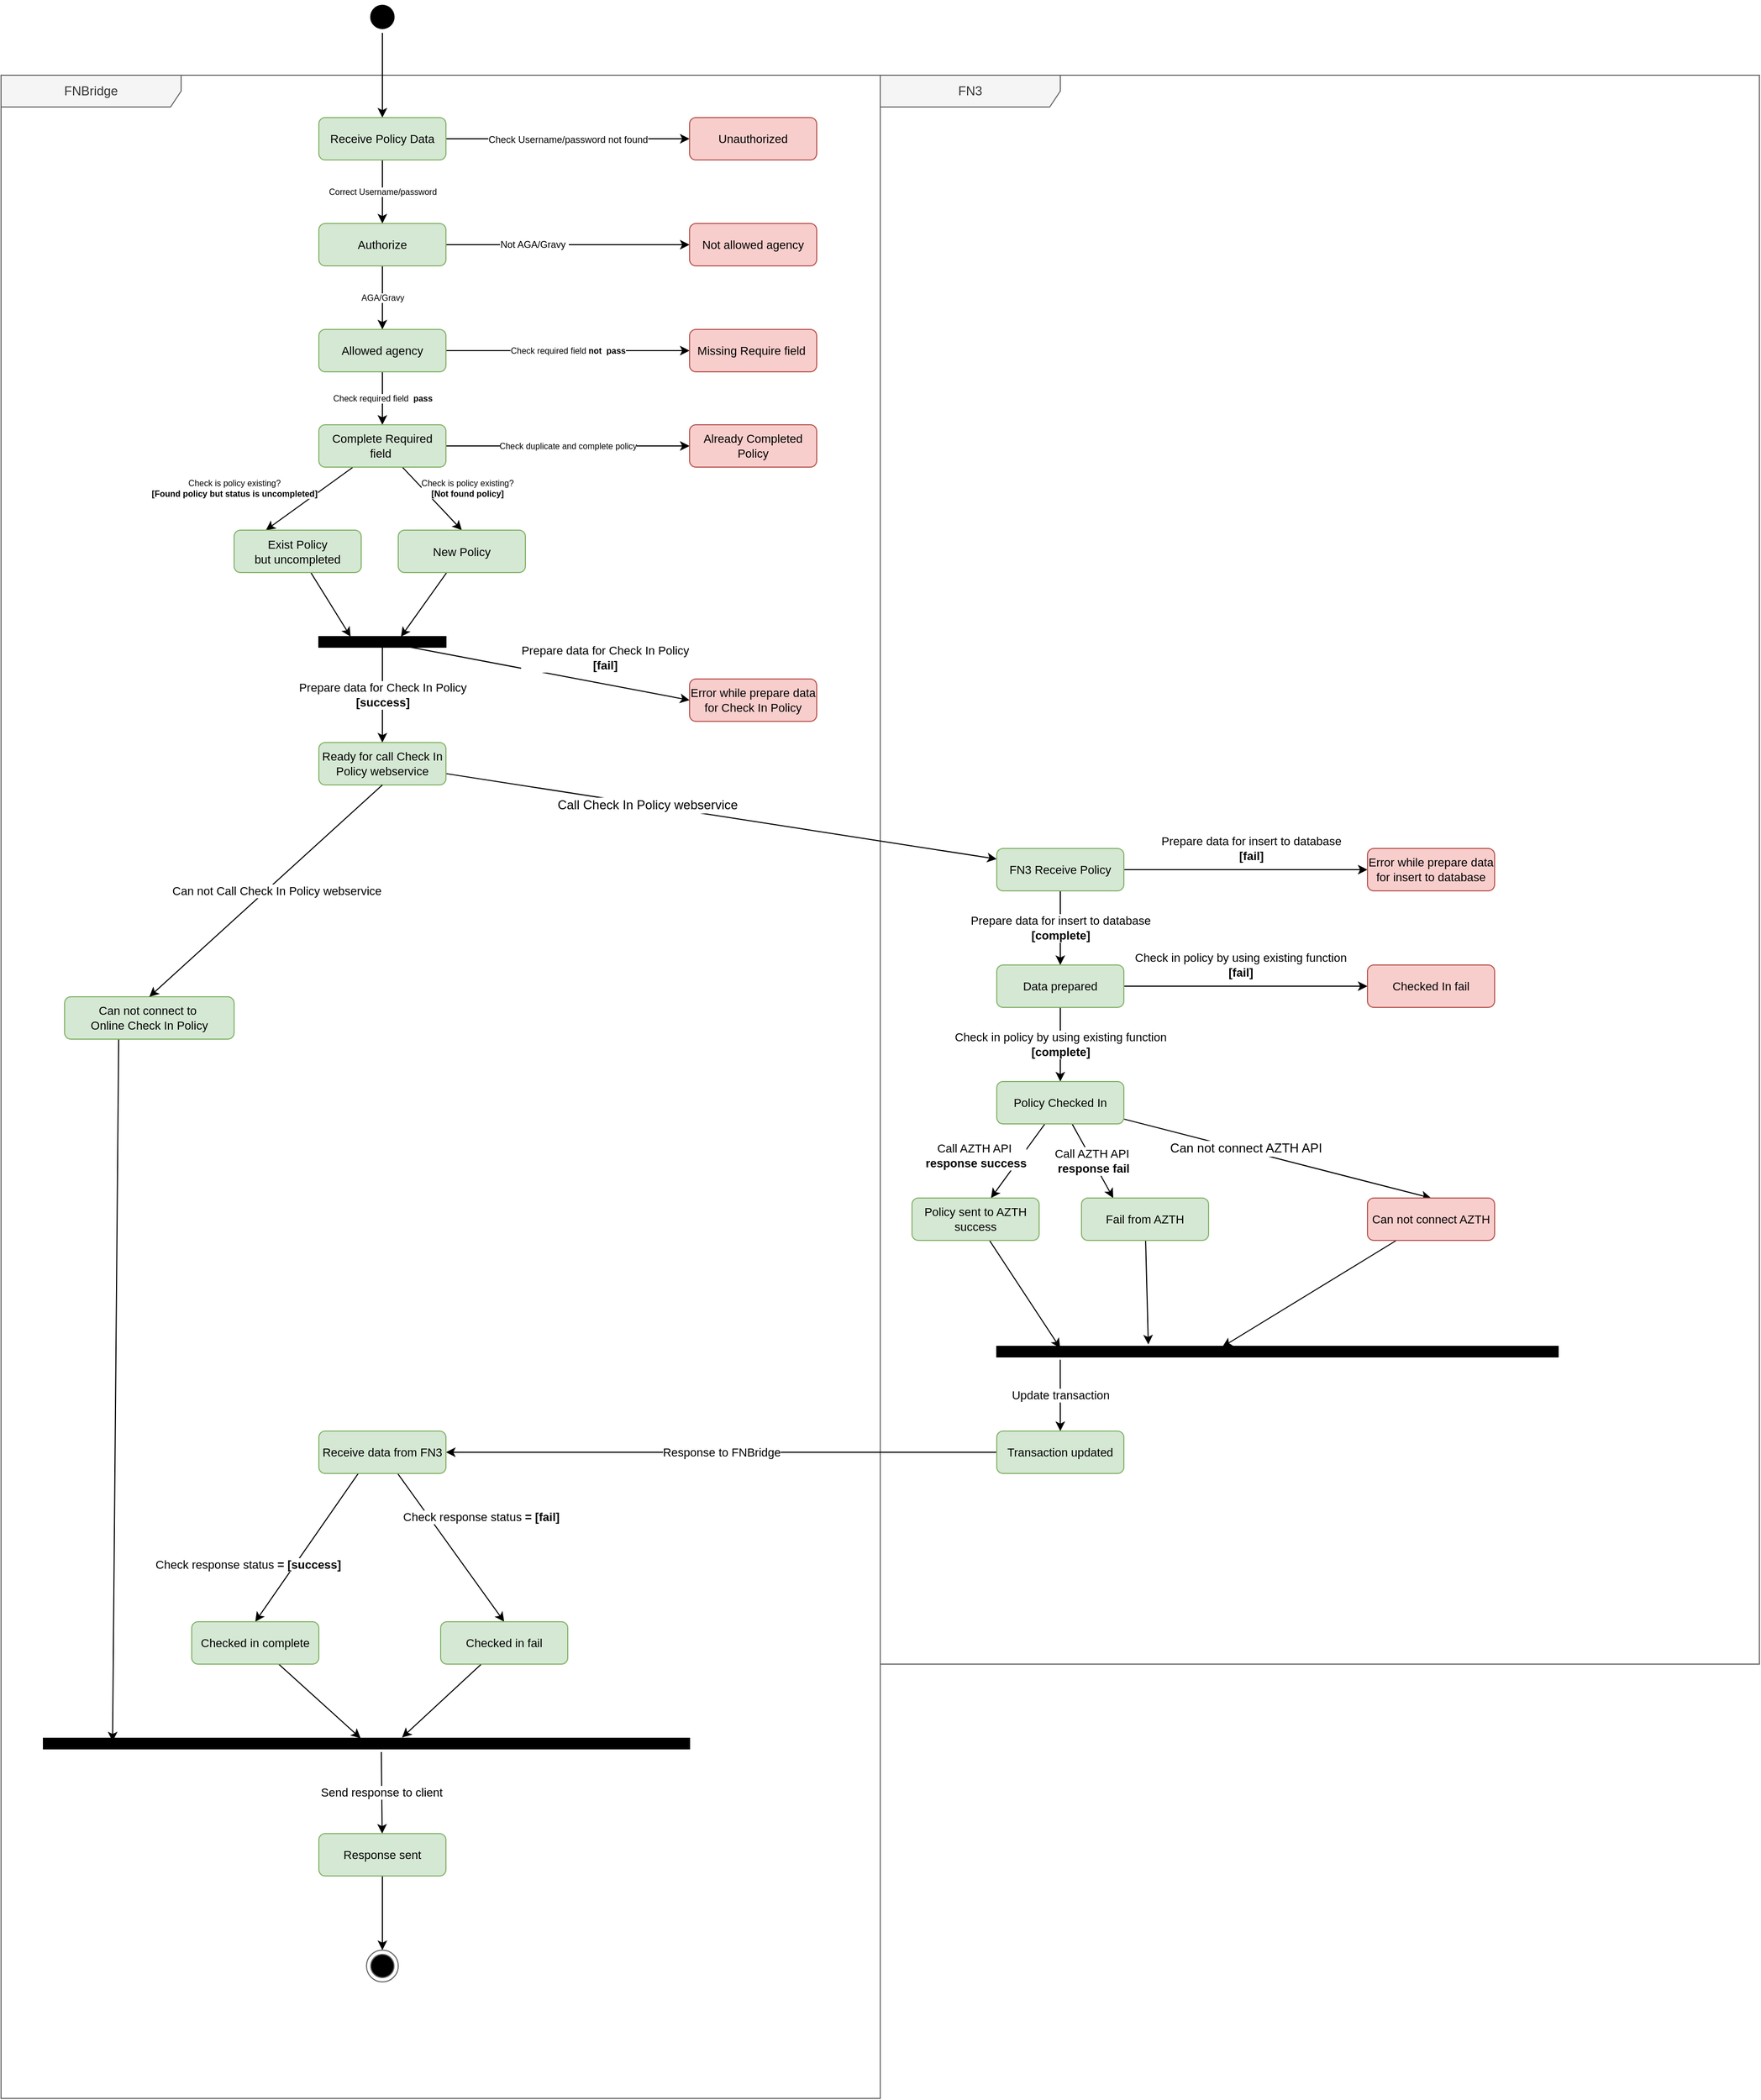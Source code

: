 <mxfile version="10.6.0" type="github"><diagram id="sMCr9nXkibw11Oo0Oi_z" name="Page-1"><mxGraphModel dx="1607" dy="1023" grid="1" gridSize="10" guides="1" tooltips="1" connect="1" arrows="1" fold="1" page="1" pageScale="1" pageWidth="850" pageHeight="1100" math="0" shadow="0"><root><mxCell id="0"/><mxCell id="1" parent="0"/><mxCell id="8YML9WY5gJOUzMFepSNd-34" value="FN3" style="shape=umlFrame;whiteSpace=wrap;html=1;width=170;height=30;fillColor=#f5f5f5;strokeColor=#666666;fontColor=#333333;" vertex="1" parent="1"><mxGeometry x="850" y="120" width="830" height="1500" as="geometry"/></mxCell><mxCell id="8YML9WY5gJOUzMFepSNd-9" value="FNBridge" style="shape=umlFrame;whiteSpace=wrap;html=1;width=170;height=30;fillColor=#f5f5f5;strokeColor=#666666;fontColor=#333333;" vertex="1" parent="1"><mxGeometry x="20" y="120" width="830" height="1910" as="geometry"/></mxCell><mxCell id="etkM9OLkd7ppTOFoVHVF-16" style="edgeStyle=orthogonalEdgeStyle;rounded=0;orthogonalLoop=1;jettySize=auto;html=1;strokeColor=#000000;fontSize=8;" parent="1" source="etkM9OLkd7ppTOFoVHVF-1" target="etkM9OLkd7ppTOFoVHVF-3" edge="1"><mxGeometry relative="1" as="geometry"/></mxCell><mxCell id="etkM9OLkd7ppTOFoVHVF-1" value="" style="ellipse;html=1;shape=startState;fillColor=#000000;strokeColor=#000000;fontColor=#333333;" parent="1" vertex="1"><mxGeometry x="365" y="50" width="30" height="30" as="geometry"/></mxCell><mxCell id="etkM9OLkd7ppTOFoVHVF-6" value="&lt;font style=&quot;font-size: 9px&quot;&gt;Check Username/password not found&lt;/font&gt;" style="edgeStyle=orthogonalEdgeStyle;rounded=0;orthogonalLoop=1;jettySize=auto;html=1;entryX=0;entryY=0.5;entryDx=0;entryDy=0;strokeColor=#000000;" parent="1" source="etkM9OLkd7ppTOFoVHVF-3" target="etkM9OLkd7ppTOFoVHVF-5" edge="1"><mxGeometry relative="1" as="geometry"/></mxCell><mxCell id="etkM9OLkd7ppTOFoVHVF-15" value="&lt;span&gt;Correct Username/password&lt;/span&gt;" style="edgeStyle=orthogonalEdgeStyle;rounded=0;orthogonalLoop=1;jettySize=auto;html=1;entryX=0.5;entryY=0;entryDx=0;entryDy=0;strokeColor=#000000;fontSize=8;" parent="1" source="etkM9OLkd7ppTOFoVHVF-3" target="etkM9OLkd7ppTOFoVHVF-4" edge="1"><mxGeometry relative="1" as="geometry"/></mxCell><mxCell id="etkM9OLkd7ppTOFoVHVF-3" value="Receive Policy Data" style="rounded=1;whiteSpace=wrap;html=1;strokeColor=#82b366;fillColor=#d5e8d4;fontSize=11;" parent="1" vertex="1"><mxGeometry x="320" y="160" width="120" height="40" as="geometry"/></mxCell><mxCell id="etkM9OLkd7ppTOFoVHVF-8" style="edgeStyle=orthogonalEdgeStyle;rounded=0;orthogonalLoop=1;jettySize=auto;html=1;entryX=0;entryY=0.5;entryDx=0;entryDy=0;strokeColor=#000000;" parent="1" source="etkM9OLkd7ppTOFoVHVF-4" target="etkM9OLkd7ppTOFoVHVF-7" edge="1"><mxGeometry relative="1" as="geometry"/></mxCell><mxCell id="etkM9OLkd7ppTOFoVHVF-9" value="&lt;font style=&quot;font-size: 9px&quot;&gt;Not AGA/Gravy&amp;nbsp;&lt;/font&gt;" style="text;html=1;resizable=0;points=[];align=center;verticalAlign=middle;labelBackgroundColor=#ffffff;fontSize=8;" parent="etkM9OLkd7ppTOFoVHVF-8" vertex="1" connectable="0"><mxGeometry x="-0.002" y="-32" relative="1" as="geometry"><mxPoint x="-32" y="-32" as="offset"/></mxGeometry></mxCell><mxCell id="etkM9OLkd7ppTOFoVHVF-11" value="&lt;span&gt;AGA/Gravy&lt;/span&gt;" style="edgeStyle=orthogonalEdgeStyle;rounded=0;orthogonalLoop=1;jettySize=auto;html=1;strokeColor=#000000;fontSize=8;" parent="1" source="etkM9OLkd7ppTOFoVHVF-4" target="etkM9OLkd7ppTOFoVHVF-10" edge="1"><mxGeometry relative="1" as="geometry"/></mxCell><mxCell id="etkM9OLkd7ppTOFoVHVF-4" value="Authorize" style="rounded=1;whiteSpace=wrap;html=1;strokeColor=#82b366;fillColor=#d5e8d4;fontSize=11;" parent="1" vertex="1"><mxGeometry x="320" y="260" width="120" height="40" as="geometry"/></mxCell><mxCell id="etkM9OLkd7ppTOFoVHVF-5" value="Unauthorized" style="rounded=1;whiteSpace=wrap;html=1;strokeColor=#b85450;fillColor=#f8cecc;fontSize=11;" parent="1" vertex="1"><mxGeometry x="670" y="160" width="120" height="40" as="geometry"/></mxCell><mxCell id="etkM9OLkd7ppTOFoVHVF-7" value="Not allowed agency" style="rounded=1;whiteSpace=wrap;html=1;strokeColor=#b85450;fillColor=#f8cecc;fontSize=11;" parent="1" vertex="1"><mxGeometry x="670" y="260" width="120" height="40" as="geometry"/></mxCell><mxCell id="etkM9OLkd7ppTOFoVHVF-19" value="Check required field &lt;b&gt;not&amp;nbsp; pass&lt;/b&gt;" style="edgeStyle=orthogonalEdgeStyle;rounded=0;orthogonalLoop=1;jettySize=auto;html=1;entryX=0;entryY=0.5;entryDx=0;entryDy=0;strokeColor=#000000;fontSize=8;" parent="1" source="etkM9OLkd7ppTOFoVHVF-10" target="etkM9OLkd7ppTOFoVHVF-17" edge="1"><mxGeometry relative="1" as="geometry"/></mxCell><mxCell id="etkM9OLkd7ppTOFoVHVF-20" value="Check required field&amp;nbsp; &lt;b&gt;pass&lt;/b&gt;" style="edgeStyle=orthogonalEdgeStyle;rounded=0;orthogonalLoop=1;jettySize=auto;html=1;entryX=0.5;entryY=0;entryDx=0;entryDy=0;strokeColor=#000000;fontSize=8;" parent="1" source="etkM9OLkd7ppTOFoVHVF-10" target="etkM9OLkd7ppTOFoVHVF-18" edge="1"><mxGeometry relative="1" as="geometry"/></mxCell><mxCell id="etkM9OLkd7ppTOFoVHVF-10" value="&lt;span style=&quot;font-size: 11px;&quot;&gt;Allowed agency&lt;/span&gt;" style="rounded=1;whiteSpace=wrap;html=1;strokeColor=#82b366;fillColor=#d5e8d4;fontSize=11;" parent="1" vertex="1"><mxGeometry x="320" y="360" width="120" height="40" as="geometry"/></mxCell><mxCell id="etkM9OLkd7ppTOFoVHVF-17" value="Missing Require field&amp;nbsp;" style="rounded=1;whiteSpace=wrap;html=1;strokeColor=#b85450;fillColor=#f8cecc;fontSize=11;" parent="1" vertex="1"><mxGeometry x="670" y="360" width="120" height="40" as="geometry"/></mxCell><mxCell id="etkM9OLkd7ppTOFoVHVF-24" value="Check duplicate and complete policy" style="edgeStyle=orthogonalEdgeStyle;rounded=0;orthogonalLoop=1;jettySize=auto;html=1;entryX=0;entryY=0.5;entryDx=0;entryDy=0;strokeColor=#000000;fontSize=8;" parent="1" source="etkM9OLkd7ppTOFoVHVF-18" target="etkM9OLkd7ppTOFoVHVF-23" edge="1"><mxGeometry relative="1" as="geometry"/></mxCell><mxCell id="etkM9OLkd7ppTOFoVHVF-25" value="Check is policy existing?&lt;br&gt;&lt;b&gt;[Found policy but status is uncompleted]&lt;/b&gt;" style="rounded=0;orthogonalLoop=1;jettySize=auto;html=1;entryX=0.25;entryY=0;entryDx=0;entryDy=0;strokeColor=#000000;fontSize=8;" parent="1" source="etkM9OLkd7ppTOFoVHVF-18" target="etkM9OLkd7ppTOFoVHVF-22" edge="1"><mxGeometry x="1" y="-50" relative="1" as="geometry"><mxPoint x="-1" y="1" as="offset"/></mxGeometry></mxCell><mxCell id="etkM9OLkd7ppTOFoVHVF-26" style="rounded=0;orthogonalLoop=1;jettySize=auto;html=1;entryX=0.5;entryY=0;entryDx=0;entryDy=0;strokeColor=#000000;fontSize=8;" parent="1" source="etkM9OLkd7ppTOFoVHVF-18" target="etkM9OLkd7ppTOFoVHVF-21" edge="1"><mxGeometry relative="1" as="geometry"/></mxCell><mxCell id="etkM9OLkd7ppTOFoVHVF-27" value="Check is policy existing?&lt;br&gt;&lt;b&gt;[Not found policy]&lt;/b&gt;" style="text;html=1;resizable=0;points=[];align=center;verticalAlign=middle;labelBackgroundColor=#ffffff;fontSize=8;" parent="etkM9OLkd7ppTOFoVHVF-26" vertex="1" connectable="0"><mxGeometry x="-0.576" y="15" relative="1" as="geometry"><mxPoint x="38" y="17.5" as="offset"/></mxGeometry></mxCell><mxCell id="etkM9OLkd7ppTOFoVHVF-18" value="&lt;span style=&quot;font-size: 11px;&quot;&gt;Complete Required field&amp;nbsp;&lt;/span&gt;" style="rounded=1;whiteSpace=wrap;html=1;strokeColor=#82b366;fillColor=#d5e8d4;fontSize=11;" parent="1" vertex="1"><mxGeometry x="320" y="450" width="120" height="40" as="geometry"/></mxCell><mxCell id="8YML9WY5gJOUzMFepSNd-4" style="edgeStyle=none;rounded=0;orthogonalLoop=1;jettySize=auto;html=1;entryX=0.646;entryY=0.014;entryDx=0;entryDy=0;entryPerimeter=0;" edge="1" parent="1" source="etkM9OLkd7ppTOFoVHVF-21" target="8YML9WY5gJOUzMFepSNd-2"><mxGeometry relative="1" as="geometry"/></mxCell><mxCell id="etkM9OLkd7ppTOFoVHVF-21" value="&lt;span style=&quot;font-size: 11px;&quot;&gt;New Policy&lt;/span&gt;" style="rounded=1;whiteSpace=wrap;html=1;strokeColor=#82b366;fillColor=#d5e8d4;fontSize=11;" parent="1" vertex="1"><mxGeometry x="395" y="549.5" width="120" height="40" as="geometry"/></mxCell><mxCell id="8YML9WY5gJOUzMFepSNd-3" style="edgeStyle=none;rounded=0;orthogonalLoop=1;jettySize=auto;html=1;entryX=0.25;entryY=0;entryDx=0;entryDy=0;" edge="1" parent="1" source="etkM9OLkd7ppTOFoVHVF-22" target="8YML9WY5gJOUzMFepSNd-2"><mxGeometry relative="1" as="geometry"/></mxCell><mxCell id="etkM9OLkd7ppTOFoVHVF-22" value="&lt;span style=&quot;font-size: 11px;&quot;&gt;Exist Policy but&amp;nbsp;&lt;/span&gt;uncompleted" style="rounded=1;whiteSpace=wrap;html=1;strokeColor=#82b366;fillColor=#d5e8d4;fontSize=11;" parent="1" vertex="1"><mxGeometry x="240" y="549.5" width="120" height="40" as="geometry"/></mxCell><mxCell id="etkM9OLkd7ppTOFoVHVF-23" value="Already Completed Policy" style="rounded=1;whiteSpace=wrap;html=1;strokeColor=#b85450;fillColor=#f8cecc;fontSize=11;" parent="1" vertex="1"><mxGeometry x="670" y="450" width="120" height="40" as="geometry"/></mxCell><mxCell id="8YML9WY5gJOUzMFepSNd-1" value="Error while prepare data for Check In Policy" style="rounded=1;whiteSpace=wrap;html=1;strokeColor=#b85450;fillColor=#f8cecc;fontSize=11;" vertex="1" parent="1"><mxGeometry x="670" y="690" width="120" height="40" as="geometry"/></mxCell><mxCell id="8YML9WY5gJOUzMFepSNd-5" value="Prepare data for Check In Policy&lt;br&gt;&lt;b&gt;[fail]&lt;/b&gt;" style="edgeStyle=none;rounded=0;orthogonalLoop=1;jettySize=auto;html=1;entryX=0;entryY=0.5;entryDx=0;entryDy=0;" edge="1" parent="1" source="8YML9WY5gJOUzMFepSNd-2" target="8YML9WY5gJOUzMFepSNd-1"><mxGeometry x="0.358" y="24" relative="1" as="geometry"><mxPoint as="offset"/></mxGeometry></mxCell><mxCell id="8YML9WY5gJOUzMFepSNd-7" value="&lt;span&gt;Prepare data for Check In Policy&lt;br&gt;&lt;b&gt;[success]&lt;/b&gt;&lt;br&gt;&lt;/span&gt;" style="edgeStyle=none;rounded=0;orthogonalLoop=1;jettySize=auto;html=1;entryX=0.5;entryY=0;entryDx=0;entryDy=0;" edge="1" parent="1" source="8YML9WY5gJOUzMFepSNd-2" target="8YML9WY5gJOUzMFepSNd-6"><mxGeometry relative="1" as="geometry"/></mxCell><mxCell id="8YML9WY5gJOUzMFepSNd-2" value="" style="rounded=0;whiteSpace=wrap;html=1;fillColor=#000000;" vertex="1" parent="1"><mxGeometry x="320" y="650" width="120" height="10" as="geometry"/></mxCell><mxCell id="8YML9WY5gJOUzMFepSNd-12" value="Check response status&lt;b&gt; = [success]&lt;/b&gt;&lt;br&gt;" style="edgeStyle=none;rounded=0;orthogonalLoop=1;jettySize=auto;html=1;entryX=0.5;entryY=0;entryDx=0;entryDy=0;exitX=0.314;exitY=0.984;exitDx=0;exitDy=0;exitPerimeter=0;" edge="1" parent="1" source="8YML9WY5gJOUzMFepSNd-51" target="8YML9WY5gJOUzMFepSNd-20"><mxGeometry x="0.532" y="-37" relative="1" as="geometry"><mxPoint x="10" y="1040" as="sourcePoint"/><mxPoint x="340" y="920" as="targetPoint"/><mxPoint as="offset"/></mxGeometry></mxCell><mxCell id="8YML9WY5gJOUzMFepSNd-22" value="Check&amp;nbsp;response status&lt;b&gt;&amp;nbsp;= [fail]&lt;/b&gt;" style="edgeStyle=none;rounded=0;orthogonalLoop=1;jettySize=auto;html=1;entryX=0.5;entryY=0;entryDx=0;entryDy=0;" edge="1" parent="1" source="8YML9WY5gJOUzMFepSNd-51" target="8YML9WY5gJOUzMFepSNd-21"><mxGeometry x="-0.077" y="40" relative="1" as="geometry"><mxPoint as="offset"/></mxGeometry></mxCell><mxCell id="8YML9WY5gJOUzMFepSNd-35" style="edgeStyle=none;rounded=0;orthogonalLoop=1;jettySize=auto;html=1;entryX=0;entryY=0.25;entryDx=0;entryDy=0;" edge="1" parent="1" source="8YML9WY5gJOUzMFepSNd-6" target="8YML9WY5gJOUzMFepSNd-10"><mxGeometry relative="1" as="geometry"/></mxCell><mxCell id="8YML9WY5gJOUzMFepSNd-55" value="&lt;span&gt;Call Check In Policy webservice&lt;/span&gt;" style="text;html=1;resizable=0;points=[];align=center;verticalAlign=middle;labelBackgroundColor=#ffffff;" vertex="1" connectable="0" parent="8YML9WY5gJOUzMFepSNd-35"><mxGeometry x="-0.27" relative="1" as="geometry"><mxPoint as="offset"/></mxGeometry></mxCell><mxCell id="8YML9WY5gJOUzMFepSNd-6" value="&lt;span style=&quot;font-size: 11px&quot;&gt;Ready for call Check In Policy webservice&lt;/span&gt;" style="rounded=1;whiteSpace=wrap;html=1;strokeColor=#82b366;fillColor=#d5e8d4;fontSize=11;" vertex="1" parent="1"><mxGeometry x="320" y="750" width="120" height="40" as="geometry"/></mxCell><mxCell id="8YML9WY5gJOUzMFepSNd-13" value="Prepare data for insert to database&lt;br&gt;&lt;b&gt;[complete]&lt;/b&gt;&lt;br&gt;" style="edgeStyle=none;rounded=0;orthogonalLoop=1;jettySize=auto;html=1;entryX=0.5;entryY=0;entryDx=0;entryDy=0;" edge="1" parent="1" source="8YML9WY5gJOUzMFepSNd-10" target="8YML9WY5gJOUzMFepSNd-11"><mxGeometry relative="1" as="geometry"/></mxCell><mxCell id="8YML9WY5gJOUzMFepSNd-15" value="Prepare data for insert to database&lt;br&gt;&lt;b&gt;[fail]&lt;/b&gt;&lt;br&gt;" style="edgeStyle=none;rounded=0;orthogonalLoop=1;jettySize=auto;html=1;entryX=0;entryY=0.5;entryDx=0;entryDy=0;" edge="1" parent="1" source="8YML9WY5gJOUzMFepSNd-10" target="8YML9WY5gJOUzMFepSNd-14"><mxGeometry x="0.043" y="20" relative="1" as="geometry"><mxPoint as="offset"/></mxGeometry></mxCell><mxCell id="8YML9WY5gJOUzMFepSNd-10" value="&lt;span style=&quot;font-size: 11px&quot;&gt;FN3 Receive Policy&lt;/span&gt;" style="rounded=1;whiteSpace=wrap;html=1;strokeColor=#82b366;fillColor=#d5e8d4;fontSize=11;" vertex="1" parent="1"><mxGeometry x="960" y="850" width="120" height="40" as="geometry"/></mxCell><mxCell id="8YML9WY5gJOUzMFepSNd-17" value="Check in policy by using existing function&lt;br&gt;&lt;b&gt;[complete]&lt;/b&gt;&lt;br&gt;" style="edgeStyle=none;rounded=0;orthogonalLoop=1;jettySize=auto;html=1;entryX=0.5;entryY=0;entryDx=0;entryDy=0;" edge="1" parent="1" source="8YML9WY5gJOUzMFepSNd-11" target="8YML9WY5gJOUzMFepSNd-16"><mxGeometry relative="1" as="geometry"/></mxCell><mxCell id="8YML9WY5gJOUzMFepSNd-19" value="Check in policy by using existing function&lt;br&gt;&lt;b&gt;[fail]&lt;/b&gt;" style="edgeStyle=none;rounded=0;orthogonalLoop=1;jettySize=auto;html=1;entryX=0;entryY=0.5;entryDx=0;entryDy=0;" edge="1" parent="1" source="8YML9WY5gJOUzMFepSNd-11" target="8YML9WY5gJOUzMFepSNd-18"><mxGeometry x="-0.044" y="20" relative="1" as="geometry"><mxPoint as="offset"/></mxGeometry></mxCell><mxCell id="8YML9WY5gJOUzMFepSNd-11" value="&lt;span style=&quot;font-size: 11px&quot;&gt;Data prepared&lt;/span&gt;" style="rounded=1;whiteSpace=wrap;html=1;strokeColor=#82b366;fillColor=#d5e8d4;fontSize=11;" vertex="1" parent="1"><mxGeometry x="960" y="960" width="120" height="40" as="geometry"/></mxCell><mxCell id="8YML9WY5gJOUzMFepSNd-14" value="Error while prepare data for&amp;nbsp;&lt;span&gt;insert to database&lt;/span&gt;" style="rounded=1;whiteSpace=wrap;html=1;strokeColor=#b85450;fillColor=#f8cecc;fontSize=11;" vertex="1" parent="1"><mxGeometry x="1310" y="850" width="120" height="40" as="geometry"/></mxCell><mxCell id="8YML9WY5gJOUzMFepSNd-37" value="Call AZTH API&amp;nbsp;&lt;br&gt;&lt;b&gt;response success&lt;/b&gt;&lt;br&gt;" style="edgeStyle=none;rounded=0;orthogonalLoop=1;jettySize=auto;html=1;" edge="1" parent="1" source="8YML9WY5gJOUzMFepSNd-16" target="8YML9WY5gJOUzMFepSNd-36"><mxGeometry x="0.45" y="-35" relative="1" as="geometry"><mxPoint as="offset"/></mxGeometry></mxCell><mxCell id="8YML9WY5gJOUzMFepSNd-39" value="Call AZTH API&amp;nbsp;&lt;br&gt;&lt;b&gt;response fail&lt;/b&gt;" style="edgeStyle=none;rounded=0;orthogonalLoop=1;jettySize=auto;html=1;entryX=0.25;entryY=0;entryDx=0;entryDy=0;" edge="1" parent="1" source="8YML9WY5gJOUzMFepSNd-16" target="8YML9WY5gJOUzMFepSNd-38"><mxGeometry relative="1" as="geometry"/></mxCell><mxCell id="8YML9WY5gJOUzMFepSNd-42" style="edgeStyle=none;rounded=0;orthogonalLoop=1;jettySize=auto;html=1;entryX=0.5;entryY=0;entryDx=0;entryDy=0;" edge="1" parent="1" source="8YML9WY5gJOUzMFepSNd-16" target="8YML9WY5gJOUzMFepSNd-41"><mxGeometry relative="1" as="geometry"/></mxCell><mxCell id="8YML9WY5gJOUzMFepSNd-43" value="Can not connect AZTH API" style="text;html=1;resizable=0;points=[];align=center;verticalAlign=middle;labelBackgroundColor=#ffffff;" vertex="1" connectable="0" parent="8YML9WY5gJOUzMFepSNd-42"><mxGeometry x="-0.211" y="2" relative="1" as="geometry"><mxPoint as="offset"/></mxGeometry></mxCell><mxCell id="8YML9WY5gJOUzMFepSNd-16" value="Policy Checked In" style="rounded=1;whiteSpace=wrap;html=1;strokeColor=#82b366;fillColor=#d5e8d4;fontSize=11;" vertex="1" parent="1"><mxGeometry x="960" y="1070" width="120" height="40" as="geometry"/></mxCell><mxCell id="8YML9WY5gJOUzMFepSNd-18" value="Checked In fail&lt;br&gt;" style="rounded=1;whiteSpace=wrap;html=1;strokeColor=#b85450;fillColor=#f8cecc;fontSize=11;" vertex="1" parent="1"><mxGeometry x="1310" y="960" width="120" height="40" as="geometry"/></mxCell><mxCell id="8YML9WY5gJOUzMFepSNd-27" style="edgeStyle=none;rounded=0;orthogonalLoop=1;jettySize=auto;html=1;" edge="1" parent="1" source="8YML9WY5gJOUzMFepSNd-20" target="8YML9WY5gJOUzMFepSNd-26"><mxGeometry relative="1" as="geometry"/></mxCell><mxCell id="8YML9WY5gJOUzMFepSNd-20" value="&lt;span style=&quot;font-size: 11px&quot;&gt;Checked in complete&lt;/span&gt;" style="rounded=1;whiteSpace=wrap;html=1;strokeColor=#82b366;fillColor=#d5e8d4;fontSize=11;" vertex="1" parent="1"><mxGeometry x="200" y="1580" width="120" height="40" as="geometry"/></mxCell><mxCell id="8YML9WY5gJOUzMFepSNd-28" style="edgeStyle=none;rounded=0;orthogonalLoop=1;jettySize=auto;html=1;entryX=0.555;entryY=-0.066;entryDx=0;entryDy=0;entryPerimeter=0;" edge="1" parent="1" source="8YML9WY5gJOUzMFepSNd-21" target="8YML9WY5gJOUzMFepSNd-26"><mxGeometry relative="1" as="geometry"/></mxCell><mxCell id="8YML9WY5gJOUzMFepSNd-21" value="Checked in fail&lt;br&gt;" style="rounded=1;whiteSpace=wrap;html=1;strokeColor=#82b366;fillColor=#d5e8d4;fontSize=11;" vertex="1" parent="1"><mxGeometry x="435" y="1580" width="120" height="40" as="geometry"/></mxCell><mxCell id="8YML9WY5gJOUzMFepSNd-54" style="edgeStyle=none;rounded=0;orthogonalLoop=1;jettySize=auto;html=1;entryX=0.107;entryY=0.3;entryDx=0;entryDy=0;entryPerimeter=0;exitX=0.319;exitY=1.011;exitDx=0;exitDy=0;exitPerimeter=0;" edge="1" parent="1" source="8YML9WY5gJOUzMFepSNd-23" target="8YML9WY5gJOUzMFepSNd-26"><mxGeometry relative="1" as="geometry"/></mxCell><mxCell id="8YML9WY5gJOUzMFepSNd-23" value="Can not connect to&amp;nbsp;&lt;br&gt;&lt;span&gt;Online Check In Policy&lt;/span&gt;&lt;br&gt;" style="rounded=1;whiteSpace=wrap;html=1;strokeColor=#82b366;fillColor=#d5e8d4;fontSize=11;" vertex="1" parent="1"><mxGeometry x="80" y="990" width="160" height="40" as="geometry"/></mxCell><mxCell id="8YML9WY5gJOUzMFepSNd-31" value="Send response to client" style="edgeStyle=none;rounded=0;orthogonalLoop=1;jettySize=auto;html=1;" edge="1" parent="1" target="8YML9WY5gJOUzMFepSNd-30"><mxGeometry relative="1" as="geometry"><mxPoint x="379" y="1703" as="sourcePoint"/></mxGeometry></mxCell><mxCell id="8YML9WY5gJOUzMFepSNd-26" value="" style="rounded=0;whiteSpace=wrap;html=1;fillColor=#000000;" vertex="1" parent="1"><mxGeometry x="60" y="1690" width="610" height="10" as="geometry"/></mxCell><mxCell id="8YML9WY5gJOUzMFepSNd-33" style="edgeStyle=none;rounded=0;orthogonalLoop=1;jettySize=auto;html=1;entryX=0.5;entryY=0;entryDx=0;entryDy=0;" edge="1" parent="1" source="8YML9WY5gJOUzMFepSNd-30" target="8YML9WY5gJOUzMFepSNd-32"><mxGeometry relative="1" as="geometry"/></mxCell><mxCell id="8YML9WY5gJOUzMFepSNd-30" value="Response sent&lt;br&gt;" style="rounded=1;whiteSpace=wrap;html=1;strokeColor=#82b366;fillColor=#d5e8d4;fontSize=11;" vertex="1" parent="1"><mxGeometry x="320" y="1780" width="120" height="40" as="geometry"/></mxCell><mxCell id="8YML9WY5gJOUzMFepSNd-32" value="" style="ellipse;html=1;shape=endState;fillColor=#000000;strokeColor=#666666;fontColor=#333333;" vertex="1" parent="1"><mxGeometry x="365" y="1890" width="30" height="30" as="geometry"/></mxCell><mxCell id="8YML9WY5gJOUzMFepSNd-45" style="edgeStyle=none;rounded=0;orthogonalLoop=1;jettySize=auto;html=1;entryX=0.113;entryY=0.157;entryDx=0;entryDy=0;entryPerimeter=0;" edge="1" parent="1" source="8YML9WY5gJOUzMFepSNd-36" target="8YML9WY5gJOUzMFepSNd-44"><mxGeometry relative="1" as="geometry"/></mxCell><mxCell id="8YML9WY5gJOUzMFepSNd-36" value="Policy sent to AZTH success" style="rounded=1;whiteSpace=wrap;html=1;strokeColor=#82b366;fillColor=#d5e8d4;fontSize=11;" vertex="1" parent="1"><mxGeometry x="880" y="1180" width="120" height="40" as="geometry"/></mxCell><mxCell id="8YML9WY5gJOUzMFepSNd-46" style="edgeStyle=none;rounded=0;orthogonalLoop=1;jettySize=auto;html=1;entryX=0.27;entryY=-0.177;entryDx=0;entryDy=0;entryPerimeter=0;" edge="1" parent="1" source="8YML9WY5gJOUzMFepSNd-38" target="8YML9WY5gJOUzMFepSNd-44"><mxGeometry relative="1" as="geometry"/></mxCell><mxCell id="8YML9WY5gJOUzMFepSNd-38" value="Fail from AZTH" style="rounded=1;whiteSpace=wrap;html=1;strokeColor=#82b366;fillColor=#d5e8d4;fontSize=11;" vertex="1" parent="1"><mxGeometry x="1040" y="1180" width="120" height="40" as="geometry"/></mxCell><mxCell id="8YML9WY5gJOUzMFepSNd-49" style="edgeStyle=none;rounded=0;orthogonalLoop=1;jettySize=auto;html=1;entryX=0.402;entryY=0.045;entryDx=0;entryDy=0;entryPerimeter=0;" edge="1" parent="1" source="8YML9WY5gJOUzMFepSNd-41" target="8YML9WY5gJOUzMFepSNd-44"><mxGeometry relative="1" as="geometry"/></mxCell><mxCell id="8YML9WY5gJOUzMFepSNd-41" value="Can not connect AZTH&lt;br&gt;" style="rounded=1;whiteSpace=wrap;html=1;strokeColor=#b85450;fillColor=#f8cecc;fontSize=11;" vertex="1" parent="1"><mxGeometry x="1310" y="1180" width="120" height="40" as="geometry"/></mxCell><mxCell id="8YML9WY5gJOUzMFepSNd-48" value="Update transaction" style="edgeStyle=none;rounded=0;orthogonalLoop=1;jettySize=auto;html=1;entryX=0.5;entryY=0;entryDx=0;entryDy=0;exitX=0.113;exitY=1.268;exitDx=0;exitDy=0;exitPerimeter=0;" edge="1" parent="1" source="8YML9WY5gJOUzMFepSNd-44" target="8YML9WY5gJOUzMFepSNd-47"><mxGeometry relative="1" as="geometry"/></mxCell><mxCell id="8YML9WY5gJOUzMFepSNd-44" value="" style="rounded=0;whiteSpace=wrap;html=1;fillColor=#000000;" vertex="1" parent="1"><mxGeometry x="960" y="1320" width="530" height="10" as="geometry"/></mxCell><mxCell id="8YML9WY5gJOUzMFepSNd-53" value="Response to FNBridge" style="edgeStyle=none;rounded=0;orthogonalLoop=1;jettySize=auto;html=1;entryX=1;entryY=0.5;entryDx=0;entryDy=0;" edge="1" parent="1" source="8YML9WY5gJOUzMFepSNd-47" target="8YML9WY5gJOUzMFepSNd-51"><mxGeometry relative="1" as="geometry"/></mxCell><mxCell id="8YML9WY5gJOUzMFepSNd-47" value="Transaction updated" style="rounded=1;whiteSpace=wrap;html=1;strokeColor=#82b366;fillColor=#d5e8d4;fontSize=11;" vertex="1" parent="1"><mxGeometry x="960" y="1400" width="120" height="40" as="geometry"/></mxCell><mxCell id="8YML9WY5gJOUzMFepSNd-50" style="edgeStyle=none;rounded=0;orthogonalLoop=1;jettySize=auto;html=1;entryX=1;entryY=0.5;entryDx=0;entryDy=0;" edge="1" parent="1" source="8YML9WY5gJOUzMFepSNd-18" target="8YML9WY5gJOUzMFepSNd-18"><mxGeometry relative="1" as="geometry"/></mxCell><mxCell id="8YML9WY5gJOUzMFepSNd-51" value="Receive data from FN3" style="rounded=1;whiteSpace=wrap;html=1;strokeColor=#82b366;fillColor=#d5e8d4;fontSize=11;" vertex="1" parent="1"><mxGeometry x="320" y="1400" width="120" height="40" as="geometry"/></mxCell><mxCell id="8YML9WY5gJOUzMFepSNd-52" value="Can not&amp;nbsp;&lt;span&gt;Call Check In Policy webservice&lt;/span&gt;" style="edgeStyle=none;rounded=0;orthogonalLoop=1;jettySize=auto;html=1;entryX=0.5;entryY=0;entryDx=0;entryDy=0;exitX=0.5;exitY=1;exitDx=0;exitDy=0;" edge="1" parent="1" source="8YML9WY5gJOUzMFepSNd-6" target="8YML9WY5gJOUzMFepSNd-23"><mxGeometry x="-0.05" y="7" relative="1" as="geometry"><mxPoint x="10" y="900" as="sourcePoint"/><mxPoint x="570" y="1655" as="targetPoint"/><mxPoint as="offset"/></mxGeometry></mxCell></root></mxGraphModel></diagram></mxfile>